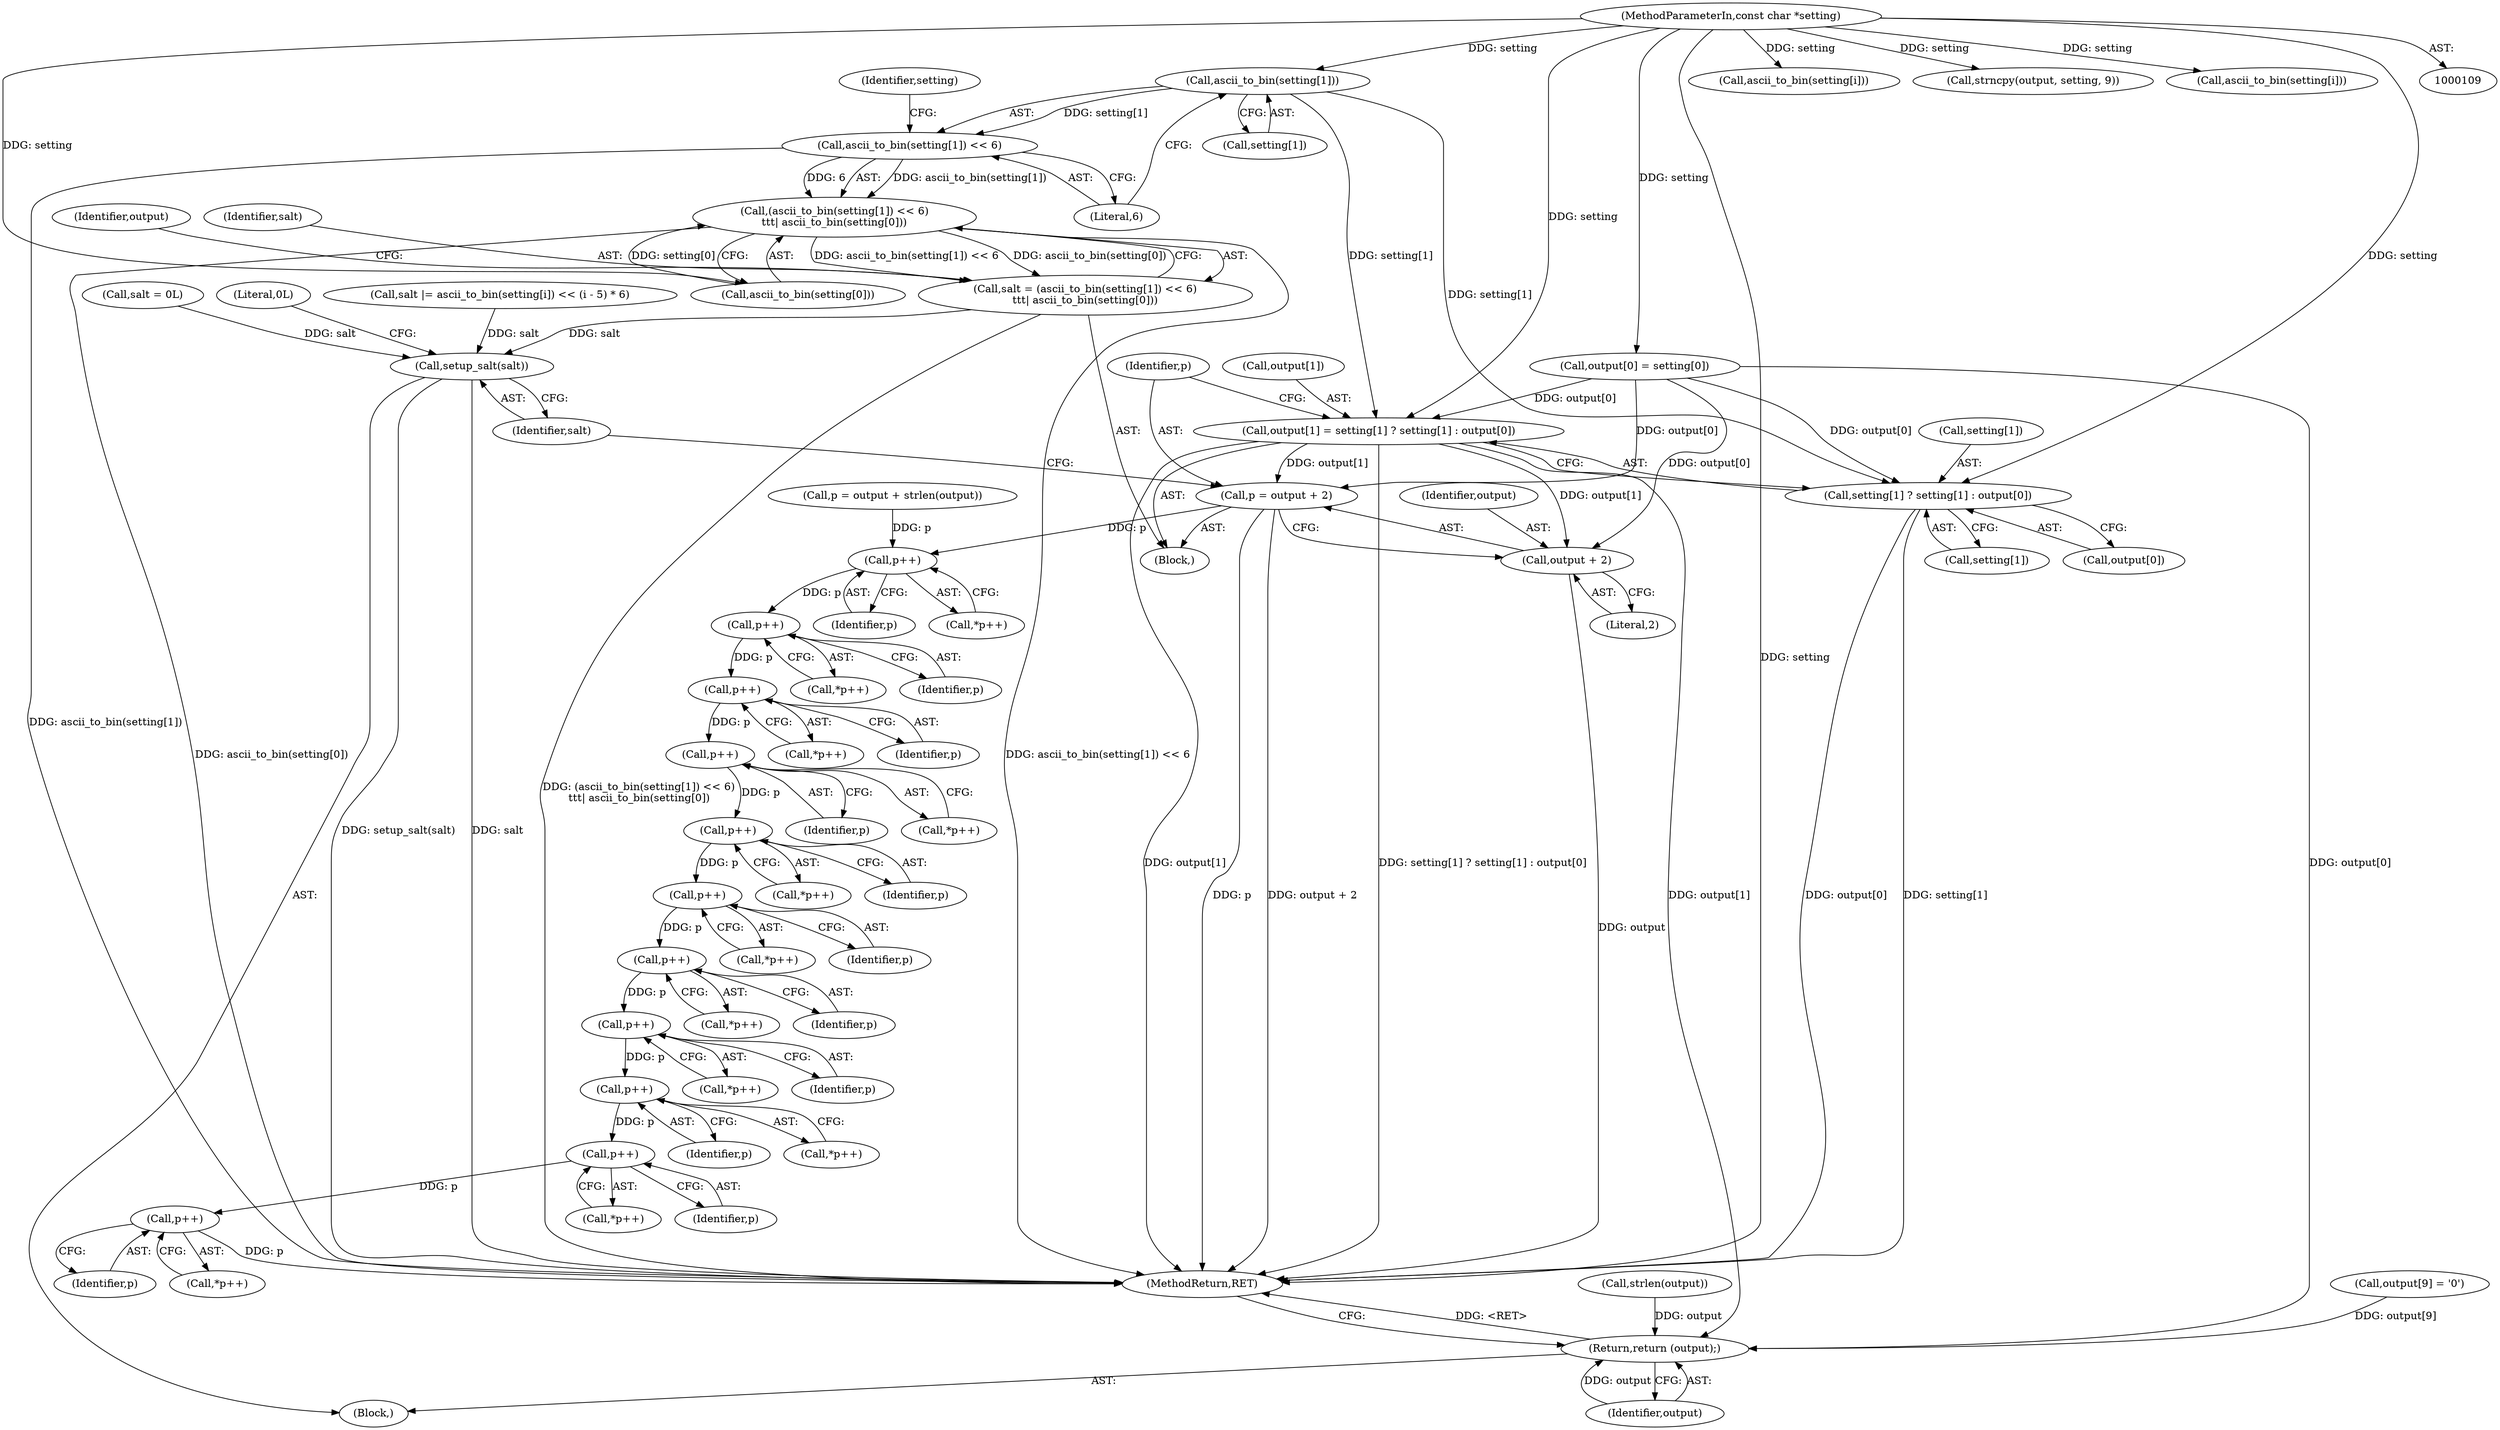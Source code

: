 digraph "0_postgresql_932ded2ed51e8333852e370c7a6dad75d9f236f9@array" {
"1000289" [label="(Call,ascii_to_bin(setting[1]))"];
"1000111" [label="(MethodParameterIn,const char *setting)"];
"1000288" [label="(Call,ascii_to_bin(setting[1]) << 6)"];
"1000287" [label="(Call,(ascii_to_bin(setting[1]) << 6)\n\t\t\t| ascii_to_bin(setting[0]))"];
"1000285" [label="(Call,salt = (ascii_to_bin(setting[1]) << 6)\n\t\t\t| ascii_to_bin(setting[0]))"];
"1000324" [label="(Call,setup_salt(salt))"];
"1000305" [label="(Call,output[1] = setting[1] ? setting[1] : output[0])"];
"1000319" [label="(Call,p = output + 2)"];
"1000344" [label="(Call,p++)"];
"1000355" [label="(Call,p++)"];
"1000366" [label="(Call,p++)"];
"1000377" [label="(Call,p++)"];
"1000397" [label="(Call,p++)"];
"1000408" [label="(Call,p++)"];
"1000419" [label="(Call,p++)"];
"1000430" [label="(Call,p++)"];
"1000444" [label="(Call,p++)"];
"1000455" [label="(Call,p++)"];
"1000466" [label="(Call,p++)"];
"1000321" [label="(Call,output + 2)"];
"1000477" [label="(Return,return (output);)"];
"1000309" [label="(Call,setting[1] ? setting[1] : output[0])"];
"1000197" [label="(Call,salt = 0L)"];
"1000478" [label="(Identifier,output)"];
"1000296" [label="(Identifier,setting)"];
"1000398" [label="(Identifier,p)"];
"1000356" [label="(Identifier,p)"];
"1000183" [label="(Call,ascii_to_bin(setting[i]))"];
"1000343" [label="(Call,*p++)"];
"1000286" [label="(Identifier,salt)"];
"1000366" [label="(Call,p++)"];
"1000397" [label="(Call,p++)"];
"1000444" [label="(Call,p++)"];
"1000328" [label="(Literal,0L)"];
"1000367" [label="(Identifier,p)"];
"1000443" [label="(Call,*p++)"];
"1000354" [label="(Call,*p++)"];
"1000431" [label="(Identifier,p)"];
"1000465" [label="(Call,*p++)"];
"1000289" [label="(Call,ascii_to_bin(setting[1]))"];
"1000376" [label="(Call,*p++)"];
"1000409" [label="(Identifier,p)"];
"1000430" [label="(Call,p++)"];
"1000323" [label="(Literal,2)"];
"1000306" [label="(Call,output[1])"];
"1000316" [label="(Call,output[0])"];
"1000365" [label="(Call,*p++)"];
"1000300" [label="(Identifier,output)"];
"1000269" [label="(Call,output[9] = '\0')"];
"1000293" [label="(Literal,6)"];
"1000112" [label="(Block,)"];
"1000419" [label="(Call,p++)"];
"1000287" [label="(Call,(ascii_to_bin(setting[1]) << 6)\n\t\t\t| ascii_to_bin(setting[0]))"];
"1000310" [label="(Call,setting[1])"];
"1000298" [label="(Call,output[0] = setting[0])"];
"1000265" [label="(Call,strncpy(output, setting, 9))"];
"1000355" [label="(Call,p++)"];
"1000456" [label="(Identifier,p)"];
"1000407" [label="(Call,*p++)"];
"1000205" [label="(Call,salt |= ascii_to_bin(setting[i]) << (i - 5) * 6)"];
"1000454" [label="(Call,*p++)"];
"1000281" [label="(Block,)"];
"1000319" [label="(Call,p = output + 2)"];
"1000345" [label="(Identifier,p)"];
"1000477" [label="(Return,return (output);)"];
"1000344" [label="(Call,p++)"];
"1000377" [label="(Call,p++)"];
"1000466" [label="(Call,p++)"];
"1000309" [label="(Call,setting[1] ? setting[1] : output[0])"];
"1000396" [label="(Call,*p++)"];
"1000420" [label="(Identifier,p)"];
"1000324" [label="(Call,setup_salt(salt))"];
"1000288" [label="(Call,ascii_to_bin(setting[1]) << 6)"];
"1000467" [label="(Identifier,p)"];
"1000408" [label="(Call,p++)"];
"1000325" [label="(Identifier,salt)"];
"1000418" [label="(Call,*p++)"];
"1000445" [label="(Identifier,p)"];
"1000378" [label="(Identifier,p)"];
"1000455" [label="(Call,p++)"];
"1000278" [label="(Call,strlen(output))"];
"1000320" [label="(Identifier,p)"];
"1000479" [label="(MethodReturn,RET)"];
"1000321" [label="(Call,output + 2)"];
"1000313" [label="(Call,setting[1])"];
"1000208" [label="(Call,ascii_to_bin(setting[i]))"];
"1000294" [label="(Call,ascii_to_bin(setting[0]))"];
"1000285" [label="(Call,salt = (ascii_to_bin(setting[1]) << 6)\n\t\t\t| ascii_to_bin(setting[0]))"];
"1000429" [label="(Call,*p++)"];
"1000290" [label="(Call,setting[1])"];
"1000305" [label="(Call,output[1] = setting[1] ? setting[1] : output[0])"];
"1000111" [label="(MethodParameterIn,const char *setting)"];
"1000274" [label="(Call,p = output + strlen(output))"];
"1000322" [label="(Identifier,output)"];
"1000289" -> "1000288"  [label="AST: "];
"1000289" -> "1000290"  [label="CFG: "];
"1000290" -> "1000289"  [label="AST: "];
"1000293" -> "1000289"  [label="CFG: "];
"1000289" -> "1000288"  [label="DDG: setting[1]"];
"1000111" -> "1000289"  [label="DDG: setting"];
"1000289" -> "1000305"  [label="DDG: setting[1]"];
"1000289" -> "1000309"  [label="DDG: setting[1]"];
"1000111" -> "1000109"  [label="AST: "];
"1000111" -> "1000479"  [label="DDG: setting"];
"1000111" -> "1000183"  [label="DDG: setting"];
"1000111" -> "1000208"  [label="DDG: setting"];
"1000111" -> "1000265"  [label="DDG: setting"];
"1000111" -> "1000294"  [label="DDG: setting"];
"1000111" -> "1000298"  [label="DDG: setting"];
"1000111" -> "1000305"  [label="DDG: setting"];
"1000111" -> "1000309"  [label="DDG: setting"];
"1000288" -> "1000287"  [label="AST: "];
"1000288" -> "1000293"  [label="CFG: "];
"1000293" -> "1000288"  [label="AST: "];
"1000296" -> "1000288"  [label="CFG: "];
"1000288" -> "1000479"  [label="DDG: ascii_to_bin(setting[1])"];
"1000288" -> "1000287"  [label="DDG: ascii_to_bin(setting[1])"];
"1000288" -> "1000287"  [label="DDG: 6"];
"1000287" -> "1000285"  [label="AST: "];
"1000287" -> "1000294"  [label="CFG: "];
"1000294" -> "1000287"  [label="AST: "];
"1000285" -> "1000287"  [label="CFG: "];
"1000287" -> "1000479"  [label="DDG: ascii_to_bin(setting[0])"];
"1000287" -> "1000479"  [label="DDG: ascii_to_bin(setting[1]) << 6"];
"1000287" -> "1000285"  [label="DDG: ascii_to_bin(setting[1]) << 6"];
"1000287" -> "1000285"  [label="DDG: ascii_to_bin(setting[0])"];
"1000294" -> "1000287"  [label="DDG: setting[0]"];
"1000285" -> "1000281"  [label="AST: "];
"1000286" -> "1000285"  [label="AST: "];
"1000300" -> "1000285"  [label="CFG: "];
"1000285" -> "1000479"  [label="DDG: (ascii_to_bin(setting[1]) << 6)\n\t\t\t| ascii_to_bin(setting[0])"];
"1000285" -> "1000324"  [label="DDG: salt"];
"1000324" -> "1000112"  [label="AST: "];
"1000324" -> "1000325"  [label="CFG: "];
"1000325" -> "1000324"  [label="AST: "];
"1000328" -> "1000324"  [label="CFG: "];
"1000324" -> "1000479"  [label="DDG: setup_salt(salt)"];
"1000324" -> "1000479"  [label="DDG: salt"];
"1000205" -> "1000324"  [label="DDG: salt"];
"1000197" -> "1000324"  [label="DDG: salt"];
"1000305" -> "1000281"  [label="AST: "];
"1000305" -> "1000309"  [label="CFG: "];
"1000306" -> "1000305"  [label="AST: "];
"1000309" -> "1000305"  [label="AST: "];
"1000320" -> "1000305"  [label="CFG: "];
"1000305" -> "1000479"  [label="DDG: setting[1] ? setting[1] : output[0]"];
"1000305" -> "1000479"  [label="DDG: output[1]"];
"1000298" -> "1000305"  [label="DDG: output[0]"];
"1000305" -> "1000319"  [label="DDG: output[1]"];
"1000305" -> "1000321"  [label="DDG: output[1]"];
"1000305" -> "1000477"  [label="DDG: output[1]"];
"1000319" -> "1000281"  [label="AST: "];
"1000319" -> "1000321"  [label="CFG: "];
"1000320" -> "1000319"  [label="AST: "];
"1000321" -> "1000319"  [label="AST: "];
"1000325" -> "1000319"  [label="CFG: "];
"1000319" -> "1000479"  [label="DDG: output + 2"];
"1000319" -> "1000479"  [label="DDG: p"];
"1000298" -> "1000319"  [label="DDG: output[0]"];
"1000319" -> "1000344"  [label="DDG: p"];
"1000344" -> "1000343"  [label="AST: "];
"1000344" -> "1000345"  [label="CFG: "];
"1000345" -> "1000344"  [label="AST: "];
"1000343" -> "1000344"  [label="CFG: "];
"1000274" -> "1000344"  [label="DDG: p"];
"1000344" -> "1000355"  [label="DDG: p"];
"1000355" -> "1000354"  [label="AST: "];
"1000355" -> "1000356"  [label="CFG: "];
"1000356" -> "1000355"  [label="AST: "];
"1000354" -> "1000355"  [label="CFG: "];
"1000355" -> "1000366"  [label="DDG: p"];
"1000366" -> "1000365"  [label="AST: "];
"1000366" -> "1000367"  [label="CFG: "];
"1000367" -> "1000366"  [label="AST: "];
"1000365" -> "1000366"  [label="CFG: "];
"1000366" -> "1000377"  [label="DDG: p"];
"1000377" -> "1000376"  [label="AST: "];
"1000377" -> "1000378"  [label="CFG: "];
"1000378" -> "1000377"  [label="AST: "];
"1000376" -> "1000377"  [label="CFG: "];
"1000377" -> "1000397"  [label="DDG: p"];
"1000397" -> "1000396"  [label="AST: "];
"1000397" -> "1000398"  [label="CFG: "];
"1000398" -> "1000397"  [label="AST: "];
"1000396" -> "1000397"  [label="CFG: "];
"1000397" -> "1000408"  [label="DDG: p"];
"1000408" -> "1000407"  [label="AST: "];
"1000408" -> "1000409"  [label="CFG: "];
"1000409" -> "1000408"  [label="AST: "];
"1000407" -> "1000408"  [label="CFG: "];
"1000408" -> "1000419"  [label="DDG: p"];
"1000419" -> "1000418"  [label="AST: "];
"1000419" -> "1000420"  [label="CFG: "];
"1000420" -> "1000419"  [label="AST: "];
"1000418" -> "1000419"  [label="CFG: "];
"1000419" -> "1000430"  [label="DDG: p"];
"1000430" -> "1000429"  [label="AST: "];
"1000430" -> "1000431"  [label="CFG: "];
"1000431" -> "1000430"  [label="AST: "];
"1000429" -> "1000430"  [label="CFG: "];
"1000430" -> "1000444"  [label="DDG: p"];
"1000444" -> "1000443"  [label="AST: "];
"1000444" -> "1000445"  [label="CFG: "];
"1000445" -> "1000444"  [label="AST: "];
"1000443" -> "1000444"  [label="CFG: "];
"1000444" -> "1000455"  [label="DDG: p"];
"1000455" -> "1000454"  [label="AST: "];
"1000455" -> "1000456"  [label="CFG: "];
"1000456" -> "1000455"  [label="AST: "];
"1000454" -> "1000455"  [label="CFG: "];
"1000455" -> "1000466"  [label="DDG: p"];
"1000466" -> "1000465"  [label="AST: "];
"1000466" -> "1000467"  [label="CFG: "];
"1000467" -> "1000466"  [label="AST: "];
"1000465" -> "1000466"  [label="CFG: "];
"1000466" -> "1000479"  [label="DDG: p"];
"1000321" -> "1000323"  [label="CFG: "];
"1000322" -> "1000321"  [label="AST: "];
"1000323" -> "1000321"  [label="AST: "];
"1000321" -> "1000479"  [label="DDG: output"];
"1000298" -> "1000321"  [label="DDG: output[0]"];
"1000477" -> "1000112"  [label="AST: "];
"1000477" -> "1000478"  [label="CFG: "];
"1000478" -> "1000477"  [label="AST: "];
"1000479" -> "1000477"  [label="CFG: "];
"1000477" -> "1000479"  [label="DDG: <RET>"];
"1000478" -> "1000477"  [label="DDG: output"];
"1000269" -> "1000477"  [label="DDG: output[9]"];
"1000298" -> "1000477"  [label="DDG: output[0]"];
"1000278" -> "1000477"  [label="DDG: output"];
"1000309" -> "1000313"  [label="CFG: "];
"1000309" -> "1000316"  [label="CFG: "];
"1000310" -> "1000309"  [label="AST: "];
"1000313" -> "1000309"  [label="AST: "];
"1000316" -> "1000309"  [label="AST: "];
"1000309" -> "1000479"  [label="DDG: setting[1]"];
"1000309" -> "1000479"  [label="DDG: output[0]"];
"1000298" -> "1000309"  [label="DDG: output[0]"];
}
